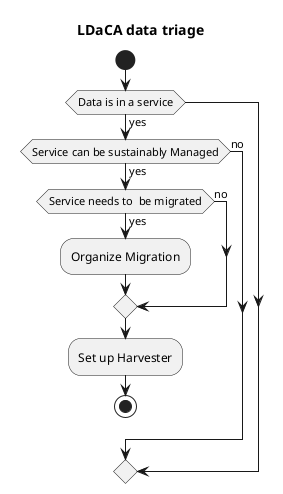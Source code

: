 
@startuml
title: LDaCA data triage
start

if (Data is in a service) then (yes)
 
  if (Service can be sustainably Managed) then (yes)
   
         if (Service needs to  be migrated) then (yes)
            :Organize Migration;
         else (no)
         endif
         :Set up Harvester;
         stop
  else (no)
       
  endif
    
endif
@enduml
